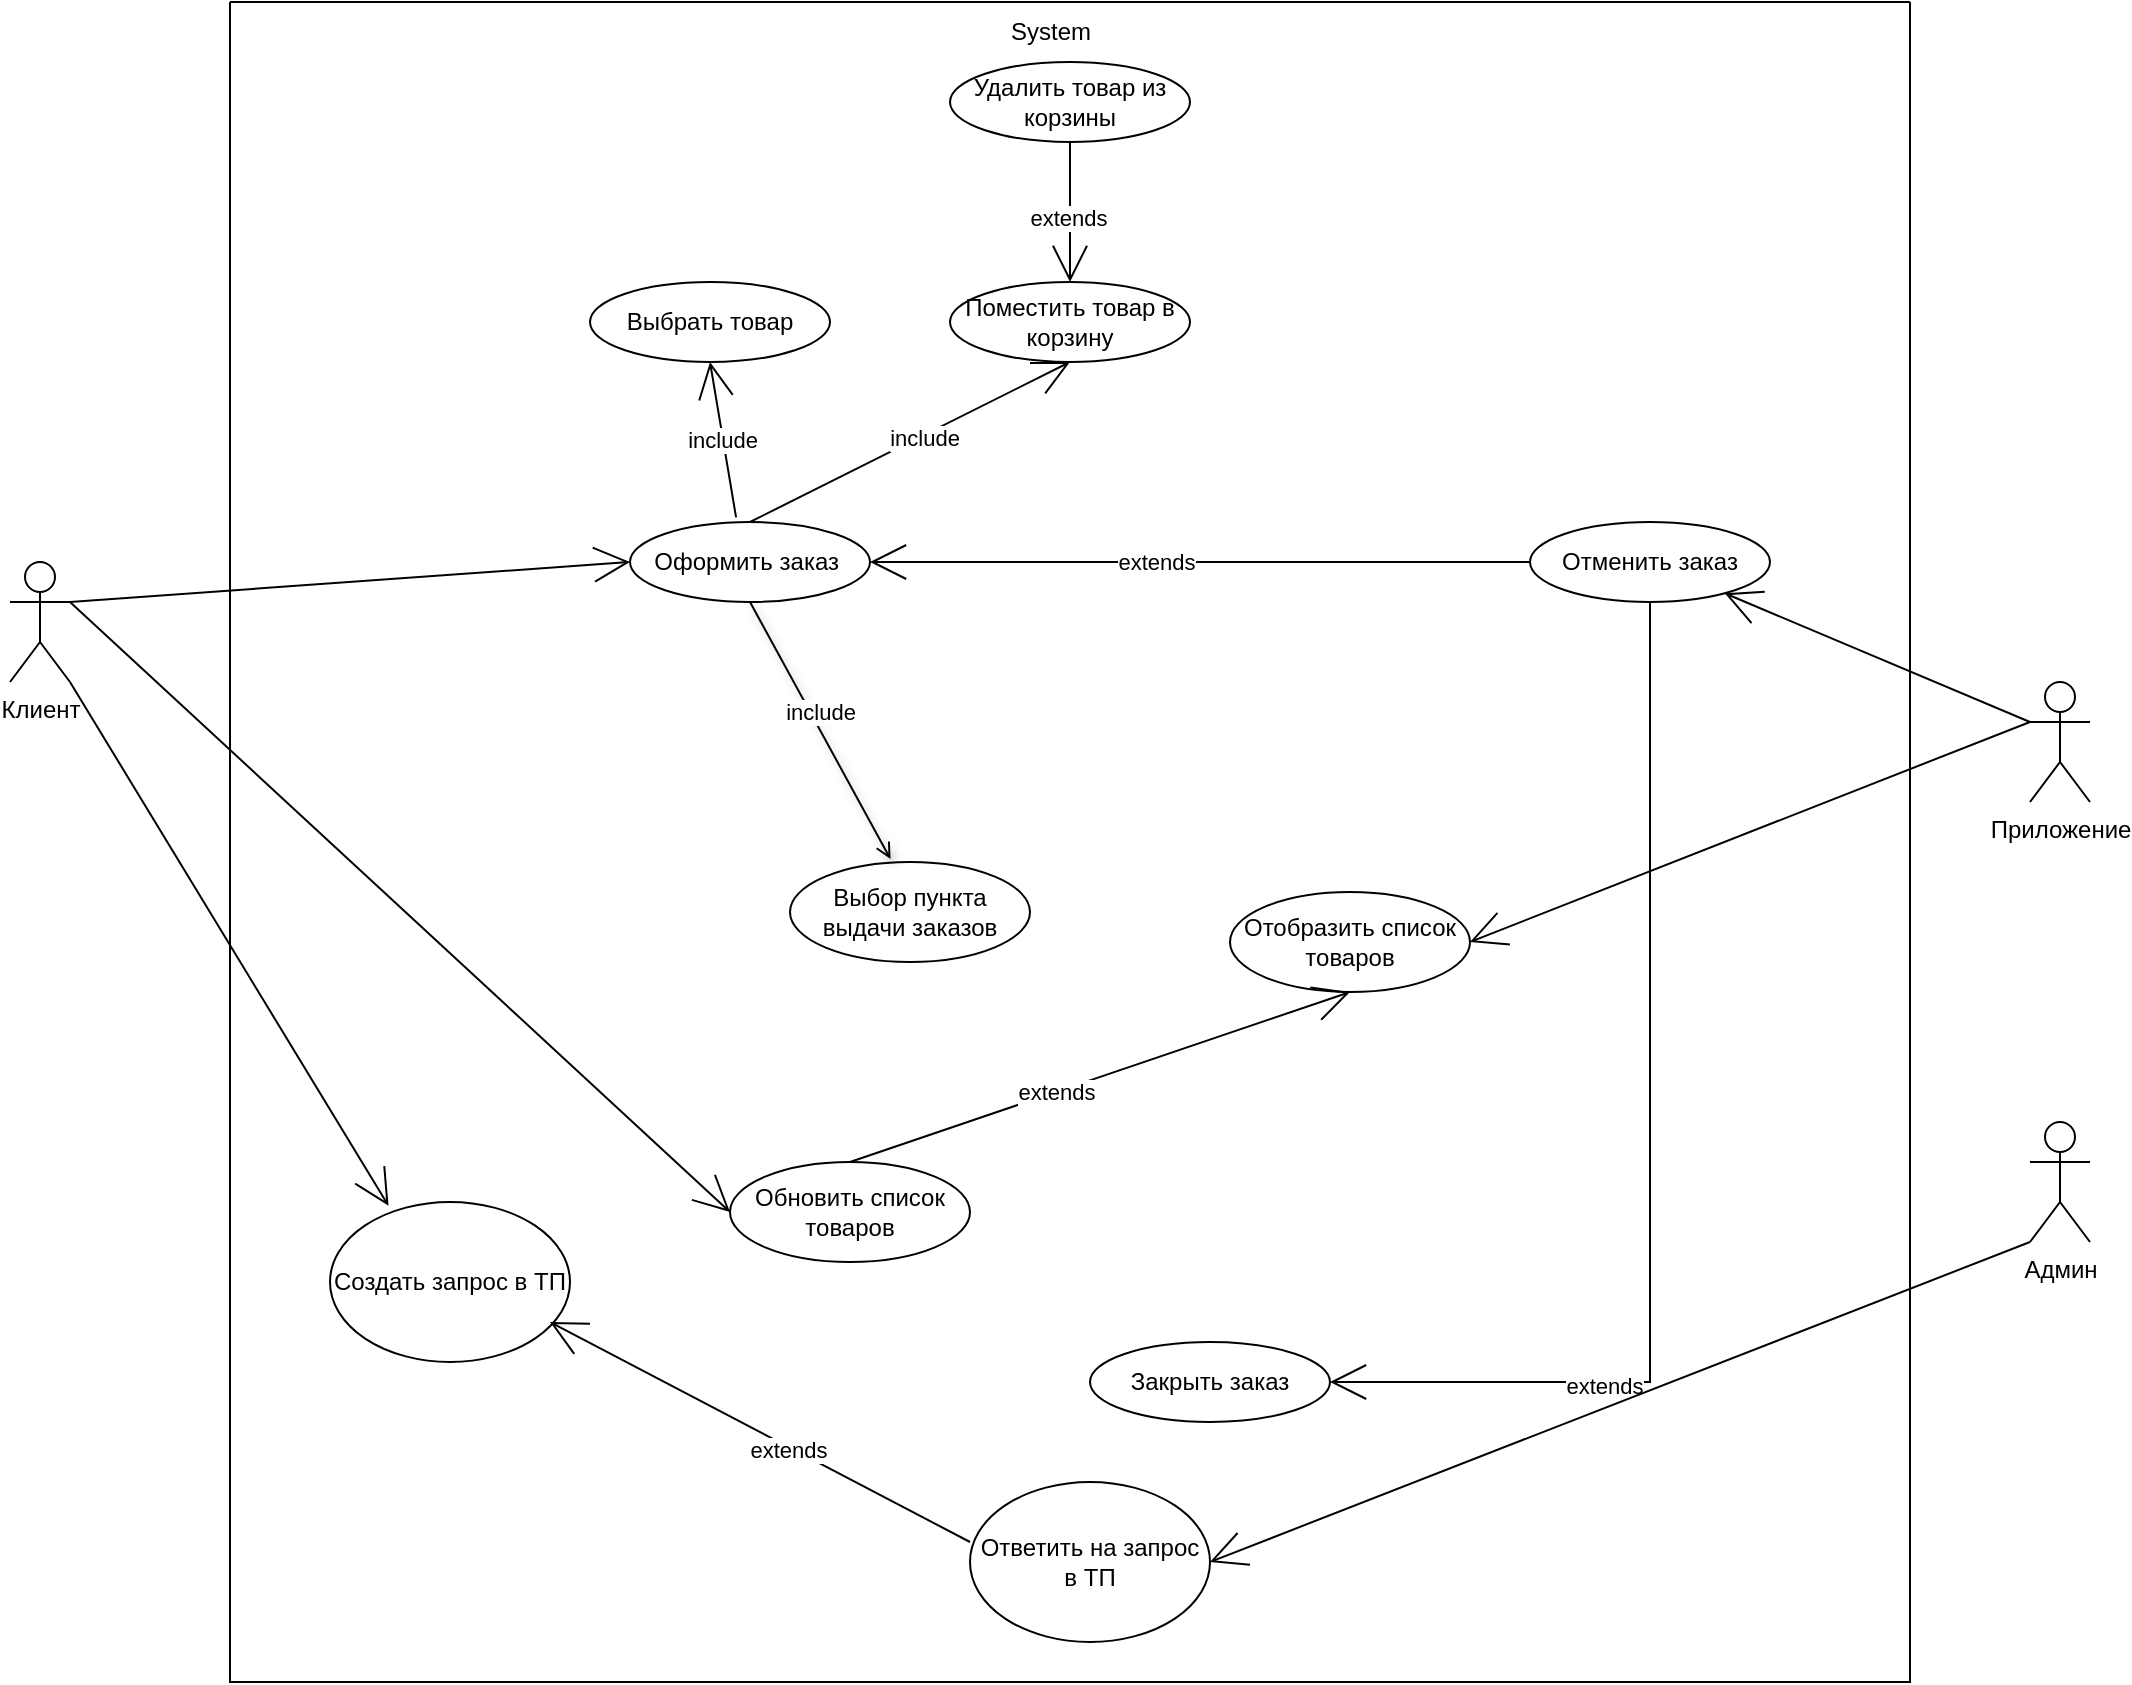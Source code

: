 <mxfile version="24.0.7" type="device">
  <diagram name="Страница — 1" id="IcskS1x6L9GqO2Q_vGER">
    <mxGraphModel dx="2127" dy="1957" grid="1" gridSize="10" guides="1" tooltips="1" connect="1" arrows="1" fold="1" page="1" pageScale="1" pageWidth="827" pageHeight="1169" math="0" shadow="0">
      <root>
        <mxCell id="0" />
        <mxCell id="1" parent="0" />
        <mxCell id="DIUMw2C9mKSduQeqxSrr-2" value="Клиент" style="shape=umlActor;verticalLabelPosition=bottom;verticalAlign=top;html=1;" parent="1" vertex="1">
          <mxGeometry x="-270" y="140" width="30" height="60" as="geometry" />
        </mxCell>
        <mxCell id="DIUMw2C9mKSduQeqxSrr-6" value="Приложение" style="shape=umlActor;verticalLabelPosition=bottom;verticalAlign=top;html=1;" parent="1" vertex="1">
          <mxGeometry x="740" y="200" width="30" height="60" as="geometry" />
        </mxCell>
        <mxCell id="DIUMw2C9mKSduQeqxSrr-9" value="Оформить заказ&amp;nbsp;" style="ellipse;whiteSpace=wrap;html=1;" parent="1" vertex="1">
          <mxGeometry x="40" y="120" width="120" height="40" as="geometry" />
        </mxCell>
        <mxCell id="DIUMw2C9mKSduQeqxSrr-11" value="" style="endArrow=open;endSize=16;endFill=0;html=1;rounded=0;exitX=1;exitY=0.333;exitDx=0;exitDy=0;exitPerimeter=0;entryX=0;entryY=0.5;entryDx=0;entryDy=0;" parent="1" source="DIUMw2C9mKSduQeqxSrr-2" target="DIUMw2C9mKSduQeqxSrr-9" edge="1">
          <mxGeometry width="160" relative="1" as="geometry">
            <mxPoint x="70" y="260" as="sourcePoint" />
            <mxPoint x="360" y="140" as="targetPoint" />
          </mxGeometry>
        </mxCell>
        <mxCell id="DIUMw2C9mKSduQeqxSrr-14" value="" style="endArrow=open;endSize=16;endFill=0;html=1;rounded=0;entryX=0.5;entryY=1;entryDx=0;entryDy=0;exitX=0.5;exitY=0;exitDx=0;exitDy=0;" parent="1" source="DIUMw2C9mKSduQeqxSrr-9" target="DIUMw2C9mKSduQeqxSrr-7" edge="1">
          <mxGeometry width="160" relative="1" as="geometry">
            <mxPoint x="230" y="130" as="sourcePoint" />
            <mxPoint x="230" y="10" as="targetPoint" />
          </mxGeometry>
        </mxCell>
        <mxCell id="DIUMw2C9mKSduQeqxSrr-15" value="include" style="edgeLabel;html=1;align=center;verticalAlign=middle;resizable=0;points=[];" parent="DIUMw2C9mKSduQeqxSrr-14" vertex="1" connectable="0">
          <mxGeometry x="0.075" y="-1" relative="1" as="geometry">
            <mxPoint as="offset" />
          </mxGeometry>
        </mxCell>
        <mxCell id="DIUMw2C9mKSduQeqxSrr-30" value="" style="endArrow=open;endSize=16;endFill=0;html=1;rounded=0;entryX=1;entryY=0.5;entryDx=0;entryDy=0;exitX=0;exitY=0.333;exitDx=0;exitDy=0;exitPerimeter=0;" parent="1" source="DIUMw2C9mKSduQeqxSrr-6" target="DIUMw2C9mKSduQeqxSrr-28" edge="1">
          <mxGeometry width="160" relative="1" as="geometry">
            <mxPoint x="530" y="215" as="sourcePoint" />
            <mxPoint x="770" y="215" as="targetPoint" />
          </mxGeometry>
        </mxCell>
        <mxCell id="DIUMw2C9mKSduQeqxSrr-32" value="" style="endArrow=open;endSize=16;endFill=0;html=1;rounded=0;exitX=1;exitY=0.333;exitDx=0;exitDy=0;exitPerimeter=0;entryX=0;entryY=0.5;entryDx=0;entryDy=0;" parent="1" source="DIUMw2C9mKSduQeqxSrr-2" target="DIUMw2C9mKSduQeqxSrr-29" edge="1">
          <mxGeometry width="160" relative="1" as="geometry">
            <mxPoint x="430" y="320" as="sourcePoint" />
            <mxPoint x="57.323" y="287.427" as="targetPoint" />
          </mxGeometry>
        </mxCell>
        <mxCell id="DIUMw2C9mKSduQeqxSrr-63" style="edgeStyle=orthogonalEdgeStyle;rounded=0;orthogonalLoop=1;jettySize=auto;html=1;exitX=0.5;exitY=1;exitDx=0;exitDy=0;entryX=1;entryY=0.5;entryDx=0;entryDy=0;endArrow=open;endFill=0;endSize=16;" parent="1" source="DIUMw2C9mKSduQeqxSrr-55" target="DIUMw2C9mKSduQeqxSrr-52" edge="1">
          <mxGeometry relative="1" as="geometry" />
        </mxCell>
        <mxCell id="DIUMw2C9mKSduQeqxSrr-64" value="extends" style="edgeLabel;html=1;align=center;verticalAlign=middle;resizable=0;points=[];" parent="DIUMw2C9mKSduQeqxSrr-63" vertex="1" connectable="0">
          <mxGeometry x="0.501" y="2" relative="1" as="geometry">
            <mxPoint as="offset" />
          </mxGeometry>
        </mxCell>
        <mxCell id="DIUMw2C9mKSduQeqxSrr-55" value="Отменить заказ" style="ellipse;whiteSpace=wrap;html=1;" parent="1" vertex="1">
          <mxGeometry x="490" y="120" width="120" height="40" as="geometry" />
        </mxCell>
        <mxCell id="DIUMw2C9mKSduQeqxSrr-58" value="" style="endArrow=open;endSize=16;endFill=0;html=1;rounded=0;exitX=0;exitY=0.5;exitDx=0;exitDy=0;entryX=1;entryY=0.5;entryDx=0;entryDy=0;" parent="1" source="DIUMw2C9mKSduQeqxSrr-55" target="DIUMw2C9mKSduQeqxSrr-9" edge="1">
          <mxGeometry width="160" relative="1" as="geometry">
            <mxPoint x="630" y="310" as="sourcePoint" />
            <mxPoint x="430" y="170" as="targetPoint" />
          </mxGeometry>
        </mxCell>
        <mxCell id="DIUMw2C9mKSduQeqxSrr-59" value="extends" style="edgeLabel;html=1;align=center;verticalAlign=middle;resizable=0;points=[];" parent="DIUMw2C9mKSduQeqxSrr-58" vertex="1" connectable="0">
          <mxGeometry x="0.332" y="2" relative="1" as="geometry">
            <mxPoint x="33" y="-2" as="offset" />
          </mxGeometry>
        </mxCell>
        <mxCell id="DIUMw2C9mKSduQeqxSrr-76" value="" style="swimlane;startSize=0;" parent="1" vertex="1">
          <mxGeometry x="-160" y="-140" width="840" height="840" as="geometry" />
        </mxCell>
        <mxCell id="DIUMw2C9mKSduQeqxSrr-77" value="System" style="text;html=1;align=center;verticalAlign=middle;resizable=0;points=[];autosize=1;strokeColor=none;fillColor=none;" parent="DIUMw2C9mKSduQeqxSrr-76" vertex="1">
          <mxGeometry x="380" width="60" height="30" as="geometry" />
        </mxCell>
        <mxCell id="DIUMw2C9mKSduQeqxSrr-51" value="Выбор пункта выдачи заказов" style="ellipse;whiteSpace=wrap;html=1;" parent="DIUMw2C9mKSduQeqxSrr-76" vertex="1">
          <mxGeometry x="280" y="430" width="120" height="50" as="geometry" />
        </mxCell>
        <mxCell id="DIUMw2C9mKSduQeqxSrr-28" value="Отобразить список товаров" style="ellipse;whiteSpace=wrap;html=1;" parent="DIUMw2C9mKSduQeqxSrr-76" vertex="1">
          <mxGeometry x="500" y="445" width="120" height="50" as="geometry" />
        </mxCell>
        <mxCell id="DIUMw2C9mKSduQeqxSrr-29" value="Обновить список товаров" style="ellipse;whiteSpace=wrap;html=1;" parent="DIUMw2C9mKSduQeqxSrr-76" vertex="1">
          <mxGeometry x="250" y="580" width="120" height="50" as="geometry" />
        </mxCell>
        <mxCell id="DIUMw2C9mKSduQeqxSrr-40" value="" style="endArrow=open;endSize=16;endFill=0;html=1;rounded=0;entryX=0.5;entryY=1;entryDx=0;entryDy=0;exitX=0.5;exitY=0;exitDx=0;exitDy=0;" parent="DIUMw2C9mKSduQeqxSrr-76" source="DIUMw2C9mKSduQeqxSrr-29" target="DIUMw2C9mKSduQeqxSrr-28" edge="1">
          <mxGeometry width="160" relative="1" as="geometry">
            <mxPoint x="590" y="500" as="sourcePoint" />
            <mxPoint x="590" y="440" as="targetPoint" />
          </mxGeometry>
        </mxCell>
        <mxCell id="DIUMw2C9mKSduQeqxSrr-41" value="extends" style="edgeLabel;html=1;align=center;verticalAlign=middle;resizable=0;points=[];" parent="DIUMw2C9mKSduQeqxSrr-40" vertex="1" connectable="0">
          <mxGeometry x="-0.178" relative="1" as="geometry">
            <mxPoint as="offset" />
          </mxGeometry>
        </mxCell>
        <mxCell id="DIUMw2C9mKSduQeqxSrr-7" value="Поместить товар в корзину" style="ellipse;whiteSpace=wrap;html=1;" parent="DIUMw2C9mKSduQeqxSrr-76" vertex="1">
          <mxGeometry x="360" y="140" width="120" height="40" as="geometry" />
        </mxCell>
        <mxCell id="DIUMw2C9mKSduQeqxSrr-17" value="Удалить товар из корзины" style="ellipse;whiteSpace=wrap;html=1;" parent="DIUMw2C9mKSduQeqxSrr-76" vertex="1">
          <mxGeometry x="360" y="30" width="120" height="40" as="geometry" />
        </mxCell>
        <mxCell id="DIUMw2C9mKSduQeqxSrr-18" value="" style="endArrow=open;endSize=16;endFill=0;html=1;rounded=0;entryX=0.5;entryY=0;entryDx=0;entryDy=0;exitX=0.5;exitY=1;exitDx=0;exitDy=0;" parent="DIUMw2C9mKSduQeqxSrr-76" source="DIUMw2C9mKSduQeqxSrr-17" target="DIUMw2C9mKSduQeqxSrr-7" edge="1">
          <mxGeometry width="160" relative="1" as="geometry">
            <mxPoint x="380" y="90" as="sourcePoint" />
            <mxPoint x="370" y="321" as="targetPoint" />
          </mxGeometry>
        </mxCell>
        <mxCell id="DIUMw2C9mKSduQeqxSrr-19" value="extends" style="edgeLabel;html=1;align=center;verticalAlign=middle;resizable=0;points=[];" parent="DIUMw2C9mKSduQeqxSrr-18" vertex="1" connectable="0">
          <mxGeometry x="0.075" y="-1" relative="1" as="geometry">
            <mxPoint as="offset" />
          </mxGeometry>
        </mxCell>
        <mxCell id="DIUMw2C9mKSduQeqxSrr-8" value="Выбрать товар" style="ellipse;whiteSpace=wrap;html=1;" parent="DIUMw2C9mKSduQeqxSrr-76" vertex="1">
          <mxGeometry x="180" y="140" width="120" height="40" as="geometry" />
        </mxCell>
        <mxCell id="DIUMw2C9mKSduQeqxSrr-52" value="Закрыть заказ" style="ellipse;whiteSpace=wrap;html=1;" parent="DIUMw2C9mKSduQeqxSrr-76" vertex="1">
          <mxGeometry x="430" y="670" width="120" height="40" as="geometry" />
        </mxCell>
        <mxCell id="u2ZJj9B6Hs2bXNbDyAQe-8" value="Создать запрос в ТП" style="ellipse;whiteSpace=wrap;html=1;" vertex="1" parent="DIUMw2C9mKSduQeqxSrr-76">
          <mxGeometry x="50" y="600" width="120" height="80" as="geometry" />
        </mxCell>
        <mxCell id="u2ZJj9B6Hs2bXNbDyAQe-9" value="Ответить на запрос в ТП" style="ellipse;whiteSpace=wrap;html=1;" vertex="1" parent="DIUMw2C9mKSduQeqxSrr-76">
          <mxGeometry x="370" y="740" width="120" height="80" as="geometry" />
        </mxCell>
        <mxCell id="u2ZJj9B6Hs2bXNbDyAQe-29" value="" style="endArrow=open;endSize=16;endFill=0;html=1;rounded=0;exitX=0;exitY=0.333;exitDx=0;exitDy=0;exitPerimeter=0;" edge="1" parent="DIUMw2C9mKSduQeqxSrr-76">
          <mxGeometry width="160" relative="1" as="geometry">
            <mxPoint x="370" y="770" as="sourcePoint" />
            <mxPoint x="160" y="660" as="targetPoint" />
          </mxGeometry>
        </mxCell>
        <mxCell id="u2ZJj9B6Hs2bXNbDyAQe-30" value="extends" style="edgeLabel;html=1;align=center;verticalAlign=middle;resizable=0;points=[];" vertex="1" connectable="0" parent="u2ZJj9B6Hs2bXNbDyAQe-29">
          <mxGeometry x="-0.134" y="1" relative="1" as="geometry">
            <mxPoint as="offset" />
          </mxGeometry>
        </mxCell>
        <mxCell id="SEwx7ti9Y2xDZUeZ0ClO-8" value="include" style="html=1;verticalAlign=bottom;endArrow=open;curved=0;rounded=0;entryX=0.419;entryY=-0.029;entryDx=0;entryDy=0;entryPerimeter=0;exitX=0.5;exitY=1;exitDx=0;exitDy=0;shadow=1;endFill=0;" parent="1" source="DIUMw2C9mKSduQeqxSrr-9" target="DIUMw2C9mKSduQeqxSrr-51" edge="1">
          <mxGeometry width="80" relative="1" as="geometry">
            <mxPoint x="80" y="180" as="sourcePoint" />
            <mxPoint x="160" y="180" as="targetPoint" />
          </mxGeometry>
        </mxCell>
        <mxCell id="u2ZJj9B6Hs2bXNbDyAQe-1" value="Админ" style="shape=umlActor;verticalLabelPosition=bottom;verticalAlign=top;html=1;outlineConnect=0;" vertex="1" parent="1">
          <mxGeometry x="740" y="420" width="30" height="60" as="geometry" />
        </mxCell>
        <mxCell id="u2ZJj9B6Hs2bXNbDyAQe-3" value="" style="endArrow=open;endSize=16;endFill=0;html=1;rounded=0;exitX=0;exitY=0.333;exitDx=0;exitDy=0;exitPerimeter=0;" edge="1" parent="1" source="DIUMw2C9mKSduQeqxSrr-6" target="DIUMw2C9mKSduQeqxSrr-55">
          <mxGeometry width="160" relative="1" as="geometry">
            <mxPoint x="860" y="350" as="sourcePoint" />
            <mxPoint x="580" y="460" as="targetPoint" />
          </mxGeometry>
        </mxCell>
        <mxCell id="u2ZJj9B6Hs2bXNbDyAQe-6" value="" style="endArrow=open;endSize=16;endFill=0;html=1;rounded=0;entryX=0.5;entryY=1;entryDx=0;entryDy=0;exitX=0.442;exitY=-0.057;exitDx=0;exitDy=0;exitPerimeter=0;" edge="1" parent="1" source="DIUMw2C9mKSduQeqxSrr-9" target="DIUMw2C9mKSduQeqxSrr-8">
          <mxGeometry width="160" relative="1" as="geometry">
            <mxPoint x="130" y="20" as="sourcePoint" />
            <mxPoint x="-150" y="130" as="targetPoint" />
          </mxGeometry>
        </mxCell>
        <mxCell id="u2ZJj9B6Hs2bXNbDyAQe-7" value="include" style="edgeLabel;html=1;align=center;verticalAlign=middle;resizable=0;points=[];" vertex="1" connectable="0" parent="u2ZJj9B6Hs2bXNbDyAQe-6">
          <mxGeometry x="0.005" y="1" relative="1" as="geometry">
            <mxPoint as="offset" />
          </mxGeometry>
        </mxCell>
        <mxCell id="u2ZJj9B6Hs2bXNbDyAQe-10" value="" style="endArrow=open;endSize=16;endFill=0;html=1;rounded=0;entryX=1;entryY=0.5;entryDx=0;entryDy=0;exitX=0;exitY=1;exitDx=0;exitDy=0;exitPerimeter=0;" edge="1" parent="1" source="u2ZJj9B6Hs2bXNbDyAQe-1" target="u2ZJj9B6Hs2bXNbDyAQe-9">
          <mxGeometry width="160" relative="1" as="geometry">
            <mxPoint x="740" y="440" as="sourcePoint" />
            <mxPoint x="460" y="550" as="targetPoint" />
          </mxGeometry>
        </mxCell>
        <mxCell id="u2ZJj9B6Hs2bXNbDyAQe-27" value="" style="endArrow=open;endSize=16;endFill=0;html=1;rounded=0;entryX=0.244;entryY=0.024;entryDx=0;entryDy=0;exitX=1;exitY=1;exitDx=0;exitDy=0;exitPerimeter=0;entryPerimeter=0;" edge="1" parent="1" source="DIUMw2C9mKSduQeqxSrr-2" target="u2ZJj9B6Hs2bXNbDyAQe-8">
          <mxGeometry width="160" relative="1" as="geometry">
            <mxPoint x="190" y="355" as="sourcePoint" />
            <mxPoint x="-90" y="465" as="targetPoint" />
          </mxGeometry>
        </mxCell>
      </root>
    </mxGraphModel>
  </diagram>
</mxfile>
